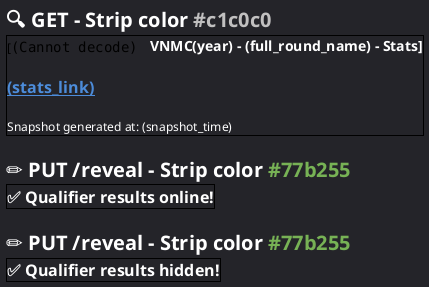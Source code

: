 @startsalt match
	<style>
		saltDiagram {
			BackgroundColor #242429
		}
	</style>
	{
		= <color:#ffffff>🔍 GET - Strip color <color:#c1c0c0><size:16>#c1c0c0
		{+
			<back:#242429>[<img:../logo.png>    <b><color:#ffffff><size:14>VNMC(year) - (full_round_name) - Stats]
			.
			<b><color:#4c8cda><size:16>__(stats_link)__
			.
			<color:#ffffff><size:12>Snapshot generated at: (snapshot_time)
		}
		.
		= <color:#ffffff>✏️ PUT /reveal - Strip color <color:#77b255><size:16>#77b255 /' toggle ON '/
		{+
			<b><color:#ffffff><size:16>✅ Qualifier results online!
		}
		.
		= <color:#ffffff>✏️ PUT /reveal - Strip color <color:#77b255><size:16>#77b255 /' toggle OFF '/
		{+
			<b><color:#ffffff><size:16>✅ Qualifier results hidden!
		}
	}
@endsalt